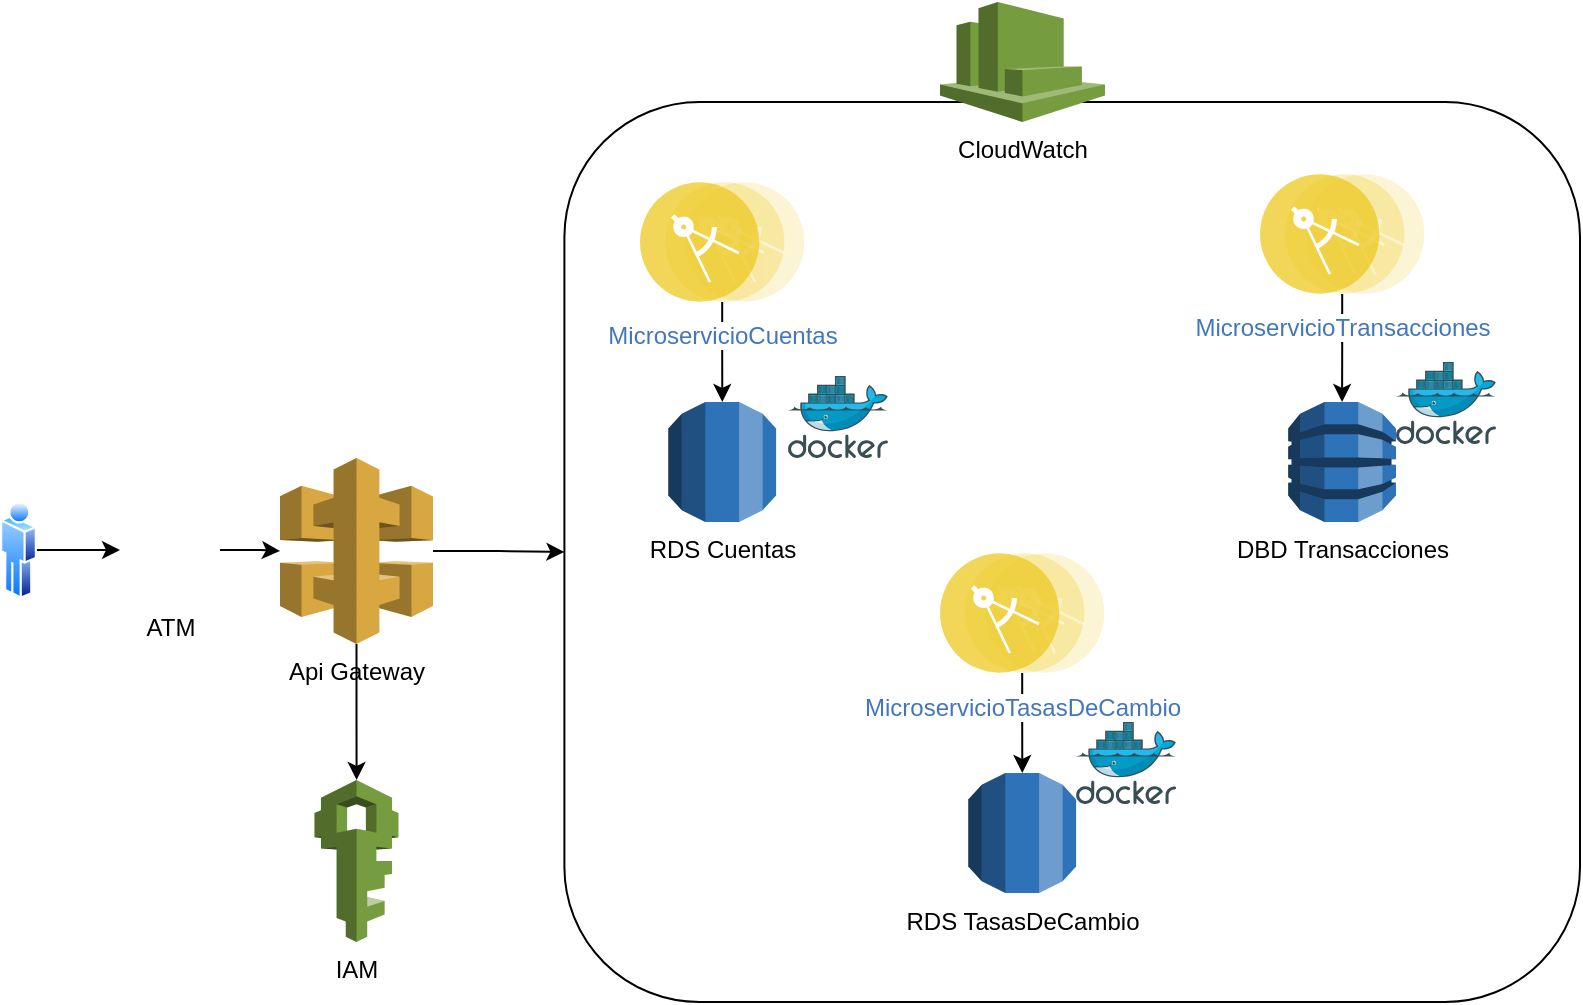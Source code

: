 <mxfile version="23.0.0" type="device">
  <diagram id="FhfcTT7n9CURKHnD49qp" name="Página-1">
    <mxGraphModel dx="996" dy="573" grid="1" gridSize="10" guides="1" tooltips="1" connect="1" arrows="1" fold="1" page="1" pageScale="1" pageWidth="827" pageHeight="1169" math="0" shadow="0">
      <root>
        <mxCell id="0" />
        <mxCell id="1" parent="0" />
        <mxCell id="vu9O5FSTWDZDIoVz5vG7-31" value="" style="rounded=1;whiteSpace=wrap;html=1;" vertex="1" parent="1">
          <mxGeometry x="302.2" y="50" width="507.8" height="450" as="geometry" />
        </mxCell>
        <mxCell id="vu9O5FSTWDZDIoVz5vG7-6" value="" style="edgeStyle=orthogonalEdgeStyle;rounded=0;orthogonalLoop=1;jettySize=auto;html=1;" edge="1" parent="1" source="vu9O5FSTWDZDIoVz5vG7-1" target="vu9O5FSTWDZDIoVz5vG7-3">
          <mxGeometry relative="1" as="geometry" />
        </mxCell>
        <mxCell id="vu9O5FSTWDZDIoVz5vG7-1" value="" style="image;aspect=fixed;perimeter=ellipsePerimeter;html=1;align=center;shadow=0;dashed=0;spacingTop=3;image=img/lib/active_directory/user.svg;" vertex="1" parent="1">
          <mxGeometry x="20" y="249" width="18.5" height="50" as="geometry" />
        </mxCell>
        <mxCell id="vu9O5FSTWDZDIoVz5vG7-8" value="" style="edgeStyle=orthogonalEdgeStyle;rounded=0;orthogonalLoop=1;jettySize=auto;html=1;" edge="1" parent="1" source="vu9O5FSTWDZDIoVz5vG7-3" target="vu9O5FSTWDZDIoVz5vG7-7">
          <mxGeometry relative="1" as="geometry" />
        </mxCell>
        <mxCell id="vu9O5FSTWDZDIoVz5vG7-3" value="ATM" style="shape=image;html=1;verticalAlign=top;verticalLabelPosition=bottom;labelBackgroundColor=#ffffff;imageAspect=0;aspect=fixed;image=https://cdn3.iconfinder.com/data/icons/essential-pack/32/41-Atm-128.png" vertex="1" parent="1">
          <mxGeometry x="80" y="249" width="50" height="50" as="geometry" />
        </mxCell>
        <mxCell id="vu9O5FSTWDZDIoVz5vG7-28" value="" style="edgeStyle=orthogonalEdgeStyle;rounded=0;orthogonalLoop=1;jettySize=auto;html=1;" edge="1" parent="1" source="vu9O5FSTWDZDIoVz5vG7-7" target="vu9O5FSTWDZDIoVz5vG7-27">
          <mxGeometry relative="1" as="geometry" />
        </mxCell>
        <mxCell id="vu9O5FSTWDZDIoVz5vG7-33" value="" style="edgeStyle=orthogonalEdgeStyle;rounded=0;orthogonalLoop=1;jettySize=auto;html=1;" edge="1" parent="1" source="vu9O5FSTWDZDIoVz5vG7-7" target="vu9O5FSTWDZDIoVz5vG7-31">
          <mxGeometry relative="1" as="geometry" />
        </mxCell>
        <mxCell id="vu9O5FSTWDZDIoVz5vG7-7" value="Api Gateway" style="outlineConnect=0;dashed=0;verticalLabelPosition=bottom;verticalAlign=top;align=center;html=1;shape=mxgraph.aws3.api_gateway;fillColor=#D9A741;gradientColor=none;" vertex="1" parent="1">
          <mxGeometry x="160" y="228" width="76.5" height="93" as="geometry" />
        </mxCell>
        <mxCell id="vu9O5FSTWDZDIoVz5vG7-26" value="" style="edgeStyle=orthogonalEdgeStyle;rounded=0;orthogonalLoop=1;jettySize=auto;html=1;" edge="1" parent="1" source="vu9O5FSTWDZDIoVz5vG7-13" target="vu9O5FSTWDZDIoVz5vG7-25">
          <mxGeometry relative="1" as="geometry" />
        </mxCell>
        <mxCell id="vu9O5FSTWDZDIoVz5vG7-13" value="MicroservicioTransacciones" style="image;aspect=fixed;perimeter=ellipsePerimeter;html=1;align=center;shadow=0;dashed=0;fontColor=#4277BB;labelBackgroundColor=default;fontSize=12;spacingTop=3;image=img/lib/ibm/applications/microservice.svg;" vertex="1" parent="1">
          <mxGeometry x="650" y="86" width="82.2" height="60" as="geometry" />
        </mxCell>
        <mxCell id="vu9O5FSTWDZDIoVz5vG7-19" value="" style="edgeStyle=orthogonalEdgeStyle;rounded=0;orthogonalLoop=1;jettySize=auto;html=1;" edge="1" parent="1" source="vu9O5FSTWDZDIoVz5vG7-14" target="vu9O5FSTWDZDIoVz5vG7-18">
          <mxGeometry relative="1" as="geometry" />
        </mxCell>
        <mxCell id="vu9O5FSTWDZDIoVz5vG7-14" value="MicroservicioCuentas" style="image;aspect=fixed;perimeter=ellipsePerimeter;html=1;align=center;shadow=0;dashed=0;fontColor=#4277BB;labelBackgroundColor=default;fontSize=12;spacingTop=3;image=img/lib/ibm/applications/microservice.svg;" vertex="1" parent="1">
          <mxGeometry x="340" y="90" width="82.2" height="60" as="geometry" />
        </mxCell>
        <mxCell id="vu9O5FSTWDZDIoVz5vG7-24" value="" style="edgeStyle=orthogonalEdgeStyle;rounded=0;orthogonalLoop=1;jettySize=auto;html=1;" edge="1" parent="1" source="vu9O5FSTWDZDIoVz5vG7-17" target="vu9O5FSTWDZDIoVz5vG7-22">
          <mxGeometry relative="1" as="geometry" />
        </mxCell>
        <mxCell id="vu9O5FSTWDZDIoVz5vG7-17" value="MicroservicioTasasDeCambio" style="image;aspect=fixed;perimeter=ellipsePerimeter;html=1;align=center;shadow=0;dashed=0;fontColor=#4277BB;labelBackgroundColor=default;fontSize=12;spacingTop=3;image=img/lib/ibm/applications/microservice.svg;" vertex="1" parent="1">
          <mxGeometry x="490" y="275.5" width="82.2" height="60" as="geometry" />
        </mxCell>
        <mxCell id="vu9O5FSTWDZDIoVz5vG7-18" value="RDS Cuentas" style="outlineConnect=0;dashed=0;verticalLabelPosition=bottom;verticalAlign=top;align=center;html=1;shape=mxgraph.aws3.rds;fillColor=#2E73B8;gradientColor=none;" vertex="1" parent="1">
          <mxGeometry x="354.15" y="200" width="53.9" height="60" as="geometry" />
        </mxCell>
        <mxCell id="vu9O5FSTWDZDIoVz5vG7-22" value="RDS TasasDeCambio" style="outlineConnect=0;dashed=0;verticalLabelPosition=bottom;verticalAlign=top;align=center;html=1;shape=mxgraph.aws3.rds;fillColor=#2E73B8;gradientColor=none;" vertex="1" parent="1">
          <mxGeometry x="504.15" y="385.5" width="53.9" height="60" as="geometry" />
        </mxCell>
        <mxCell id="vu9O5FSTWDZDIoVz5vG7-25" value="DBD Transacciones" style="outlineConnect=0;dashed=0;verticalLabelPosition=bottom;verticalAlign=top;align=center;html=1;shape=mxgraph.aws3.dynamo_db;fillColor=#2E73B8;gradientColor=none;" vertex="1" parent="1">
          <mxGeometry x="664.1" y="200" width="53.9" height="60" as="geometry" />
        </mxCell>
        <mxCell id="vu9O5FSTWDZDIoVz5vG7-27" value="IAM" style="outlineConnect=0;dashed=0;verticalLabelPosition=bottom;verticalAlign=top;align=center;html=1;shape=mxgraph.aws3.iam;fillColor=#759C3E;gradientColor=none;" vertex="1" parent="1">
          <mxGeometry x="177.25" y="389" width="42" height="81" as="geometry" />
        </mxCell>
        <mxCell id="vu9O5FSTWDZDIoVz5vG7-30" value="CloudWatch" style="outlineConnect=0;dashed=0;verticalLabelPosition=bottom;verticalAlign=top;align=center;html=1;shape=mxgraph.aws3.cloudwatch;fillColor=#759C3E;gradientColor=none;" vertex="1" parent="1">
          <mxGeometry x="490" width="82.5" height="60" as="geometry" />
        </mxCell>
        <mxCell id="vu9O5FSTWDZDIoVz5vG7-34" value="" style="image;sketch=0;aspect=fixed;html=1;points=[];align=center;fontSize=12;image=img/lib/mscae/Docker.svg;" vertex="1" parent="1">
          <mxGeometry x="414" y="187" width="50" height="41" as="geometry" />
        </mxCell>
        <mxCell id="vu9O5FSTWDZDIoVz5vG7-35" value="" style="image;sketch=0;aspect=fixed;html=1;points=[];align=center;fontSize=12;image=img/lib/mscae/Docker.svg;" vertex="1" parent="1">
          <mxGeometry x="718" y="180" width="50" height="41" as="geometry" />
        </mxCell>
        <mxCell id="vu9O5FSTWDZDIoVz5vG7-36" value="" style="image;sketch=0;aspect=fixed;html=1;points=[];align=center;fontSize=12;image=img/lib/mscae/Docker.svg;" vertex="1" parent="1">
          <mxGeometry x="558.05" y="360" width="50" height="41" as="geometry" />
        </mxCell>
      </root>
    </mxGraphModel>
  </diagram>
</mxfile>
